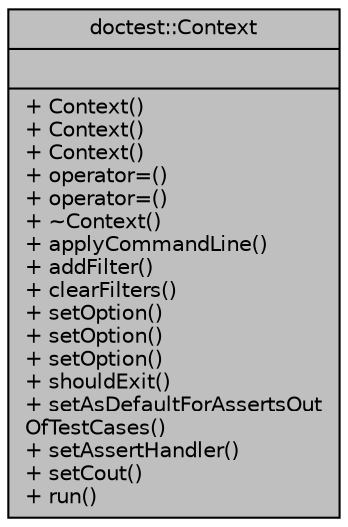 digraph "doctest::Context"
{
 // LATEX_PDF_SIZE
  edge [fontname="Helvetica",fontsize="10",labelfontname="Helvetica",labelfontsize="10"];
  node [fontname="Helvetica",fontsize="10",shape=record];
  Node1 [label="{doctest::Context\n||+ Context()\l+ Context()\l+ Context()\l+ operator=()\l+ operator=()\l+ ~Context()\l+ applyCommandLine()\l+ addFilter()\l+ clearFilters()\l+ setOption()\l+ setOption()\l+ setOption()\l+ shouldExit()\l+ setAsDefaultForAssertsOut\lOfTestCases()\l+ setAssertHandler()\l+ setCout()\l+ run()\l}",height=0.2,width=0.4,color="black", fillcolor="grey75", style="filled", fontcolor="black",tooltip=" "];
}
